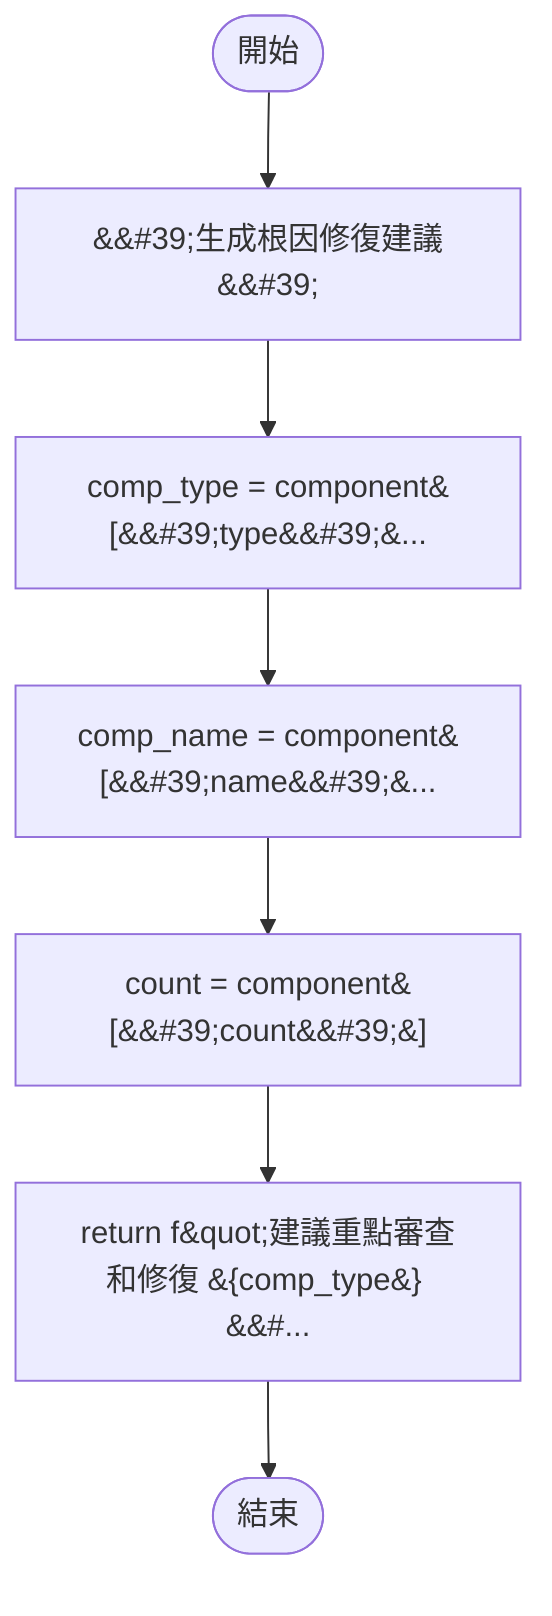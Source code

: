 flowchart TB
    n1([開始])
    n2([結束])
    n3[&amp;&#35;39;生成根因修復建議&amp;&#35;39;]
    n4[comp_type = component&#91;&amp;&#35;39;type&amp;&#35;39;&...]
    n5[comp_name = component&#91;&amp;&#35;39;name&amp;&#35;39;&...]
    n6[count = component&#91;&amp;&#35;39;count&amp;&#35;39;&#93;]
    n7[return f&amp;quot;建議重點審查和修復 &#123;comp_type&#125; &amp;&#...]
    n1 --> n3
    n3 --> n4
    n4 --> n5
    n5 --> n6
    n6 --> n7
    n7 --> n2